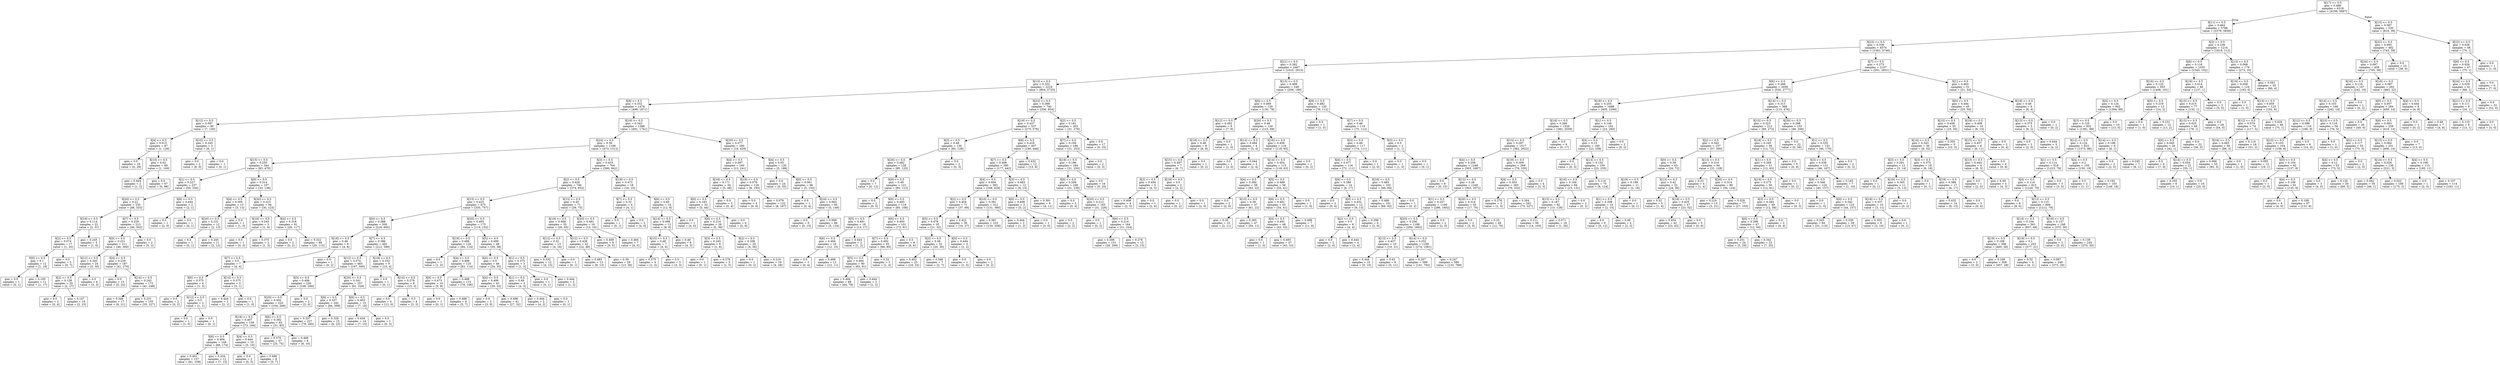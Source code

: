 digraph Tree {
node [shape=box] ;
0 [label="X[17] <= 0.5\ngini = 0.486\nsamples = 6318\nvalue = [4198, 5897]"] ;
1 [label="X[11] <= 0.5\ngini = 0.464\nsamples = 5788\nvalue = [3379, 5858]"] ;
0 -> 1 [labeldistance=2.5, labelangle=45, headlabel="True"] ;
2 [label="X[23] <= 0.5\ngini = 0.336\nsamples = 4574\nvalue = [1561, 5746]"] ;
1 -> 2 ;
3 [label="X[21] <= 0.5\ngini = 0.382\nsamples = 2467\nvalue = [1010, 2915]"] ;
2 -> 3 ;
4 [label="X[13] <= 0.5\ngini = 0.352\nsamples = 2218\nvalue = [804, 2725]"] ;
3 -> 4 ;
5 [label="X[9] <= 0.5\ngini = 0.332\nsamples = 1478\nvalue = [498, 1871]"] ;
4 -> 5 ;
6 [label="X[12] <= 0.5\ngini = 0.097\nsamples = 90\nvalue = [7, 130]"] ;
5 -> 6 ;
7 [label="X[4] <= 0.5\ngini = 0.015\nsamples = 87\nvalue = [1, 129]"] ;
6 -> 7 ;
8 [label="gini = 0.0\nsamples = 18\nvalue = [0, 29]"] ;
7 -> 8 ;
9 [label="X[10] <= 0.5\ngini = 0.02\nsamples = 69\nvalue = [1, 100]"] ;
7 -> 9 ;
10 [label="gini = 0.444\nsamples = 2\nvalue = [1, 2]"] ;
9 -> 10 ;
11 [label="gini = 0.0\nsamples = 67\nvalue = [0, 98]"] ;
9 -> 11 ;
12 [label="X[10] <= 0.5\ngini = 0.245\nsamples = 3\nvalue = [6, 1]"] ;
6 -> 12 ;
13 [label="gini = 0.0\nsamples = 2\nvalue = [6, 0]"] ;
12 -> 13 ;
14 [label="gini = 0.0\nsamples = 1\nvalue = [0, 1]"] ;
12 -> 14 ;
15 [label="X[16] <= 0.5\ngini = 0.343\nsamples = 1388\nvalue = [491, 1741]"] ;
5 -> 15 ;
16 [label="X[24] <= 0.5\ngini = 0.39\nsamples = 1108\nvalue = [473, 1312]"] ;
15 -> 16 ;
17 [label="X[15] <= 0.5\ngini = 0.255\nsamples = 344\nvalue = [83, 470]"] ;
16 -> 17 ;
18 [label="X[1] <= 0.5\ngini = 0.227\nsamples = 237\nvalue = [50, 334]"] ;
17 -> 18 ;
19 [label="X[20] <= 0.5\ngini = 0.22\nsamples = 235\nvalue = [48, 333]"] ;
18 -> 19 ;
20 [label="X[19] <= 0.5\ngini = 0.114\nsamples = 22\nvalue = [2, 31]"] ;
19 -> 20 ;
21 [label="X[2] <= 0.5\ngini = 0.074\nsamples = 17\nvalue = [1, 25]"] ;
20 -> 21 ;
22 [label="X[0] <= 0.5\ngini = 0.1\nsamples = 12\nvalue = [1, 18]"] ;
21 -> 22 ;
23 [label="gini = 0.0\nsamples = 1\nvalue = [0, 1]"] ;
22 -> 23 ;
24 [label="gini = 0.105\nsamples = 11\nvalue = [1, 17]"] ;
22 -> 24 ;
25 [label="gini = 0.0\nsamples = 5\nvalue = [0, 7]"] ;
21 -> 25 ;
26 [label="gini = 0.245\nsamples = 5\nvalue = [1, 6]"] ;
20 -> 26 ;
27 [label="X[7] <= 0.5\ngini = 0.229\nsamples = 213\nvalue = [46, 302]"] ;
19 -> 27 ;
28 [label="X[0] <= 0.5\ngini = 0.231\nsamples = 211\nvalue = [46, 300]"] ;
27 -> 28 ;
29 [label="X[12] <= 0.5\ngini = 0.245\nsamples = 24\nvalue = [5, 30]"] ;
28 -> 29 ;
30 [label="X[2] <= 0.5\ngini = 0.128\nsamples = 20\nvalue = [2, 27]"] ;
29 -> 30 ;
31 [label="gini = 0.0\nsamples = 2\nvalue = [0, 4]"] ;
30 -> 31 ;
32 [label="gini = 0.147\nsamples = 18\nvalue = [2, 23]"] ;
30 -> 32 ;
33 [label="gini = 0.5\nsamples = 4\nvalue = [3, 3]"] ;
29 -> 33 ;
34 [label="X[4] <= 0.5\ngini = 0.229\nsamples = 187\nvalue = [41, 270]"] ;
28 -> 34 ;
35 [label="gini = 0.0\nsamples = 15\nvalue = [0, 22]"] ;
34 -> 35 ;
36 [label="X[14] <= 0.5\ngini = 0.243\nsamples = 172\nvalue = [41, 248]"] ;
34 -> 36 ;
37 [label="gini = 0.346\nsamples = 17\nvalue = [6, 21]"] ;
36 -> 37 ;
38 [label="gini = 0.231\nsamples = 155\nvalue = [35, 227]"] ;
36 -> 38 ;
39 [label="gini = 0.0\nsamples = 2\nvalue = [0, 2]"] ;
27 -> 39 ;
40 [label="X[6] <= 0.5\ngini = 0.444\nsamples = 2\nvalue = [2, 1]"] ;
18 -> 40 ;
41 [label="gini = 0.0\nsamples = 1\nvalue = [2, 0]"] ;
40 -> 41 ;
42 [label="gini = 0.0\nsamples = 1\nvalue = [0, 1]"] ;
40 -> 42 ;
43 [label="X[0] <= 0.5\ngini = 0.314\nsamples = 107\nvalue = [33, 136]"] ;
17 -> 43 ;
44 [label="X[4] <= 0.5\ngini = 0.305\nsamples = 13\nvalue = [3, 13]"] ;
43 -> 44 ;
45 [label="X[20] <= 0.5\ngini = 0.231\nsamples = 12\nvalue = [2, 13]"] ;
44 -> 45 ;
46 [label="gini = 0.0\nsamples = 1\nvalue = [0, 1]"] ;
45 -> 46 ;
47 [label="gini = 0.245\nsamples = 11\nvalue = [2, 12]"] ;
45 -> 47 ;
48 [label="gini = 0.0\nsamples = 1\nvalue = [1, 0]"] ;
44 -> 48 ;
49 [label="X[20] <= 0.5\ngini = 0.315\nsamples = 94\nvalue = [30, 123]"] ;
43 -> 49 ;
50 [label="X[18] <= 0.5\ngini = 0.245\nsamples = 3\nvalue = [1, 6]"] ;
49 -> 50 ;
51 [label="gini = 0.0\nsamples = 1\nvalue = [0, 3]"] ;
50 -> 51 ;
52 [label="gini = 0.375\nsamples = 2\nvalue = [1, 3]"] ;
50 -> 52 ;
53 [label="X[4] <= 0.5\ngini = 0.318\nsamples = 91\nvalue = [29, 117]"] ;
49 -> 53 ;
54 [label="gini = 0.0\nsamples = 2\nvalue = [0, 2]"] ;
53 -> 54 ;
55 [label="gini = 0.322\nsamples = 89\nvalue = [29, 115]"] ;
53 -> 55 ;
56 [label="X[3] <= 0.5\ngini = 0.433\nsamples = 764\nvalue = [390, 842]"] ;
16 -> 56 ;
57 [label="X[2] <= 0.5\ngini = 0.428\nsamples = 746\nvalue = [374, 832]"] ;
56 -> 57 ;
58 [label="X[15] <= 0.5\ngini = 0.425\nsamples = 675\nvalue = [335, 757]"] ;
57 -> 58 ;
59 [label="X[0] <= 0.5\ngini = 0.388\nsamples = 500\nvalue = [216, 605]"] ;
58 -> 59 ;
60 [label="X[18] <= 0.5\ngini = 0.48\nsamples = 8\nvalue = [4, 6]"] ;
59 -> 60 ;
61 [label="X[7] <= 0.5\ngini = 0.5\nsamples = 7\nvalue = [4, 4]"] ;
60 -> 61 ;
62 [label="X[6] <= 0.5\ngini = 0.375\nsamples = 4\nvalue = [1, 3]"] ;
61 -> 62 ;
63 [label="gini = 0.0\nsamples = 2\nvalue = [0, 2]"] ;
62 -> 63 ;
64 [label="X[12] <= 0.5\ngini = 0.5\nsamples = 2\nvalue = [1, 1]"] ;
62 -> 64 ;
65 [label="gini = 0.0\nsamples = 1\nvalue = [1, 0]"] ;
64 -> 65 ;
66 [label="gini = 0.0\nsamples = 1\nvalue = [0, 1]"] ;
64 -> 66 ;
67 [label="X[14] <= 0.5\ngini = 0.375\nsamples = 3\nvalue = [3, 1]"] ;
61 -> 67 ;
68 [label="gini = 0.444\nsamples = 2\nvalue = [2, 1]"] ;
67 -> 68 ;
69 [label="gini = 0.0\nsamples = 1\nvalue = [1, 0]"] ;
67 -> 69 ;
70 [label="gini = 0.0\nsamples = 1\nvalue = [0, 2]"] ;
60 -> 70 ;
71 [label="X[7] <= 0.5\ngini = 0.386\nsamples = 492\nvalue = [212, 599]"] ;
59 -> 71 ;
72 [label="X[12] <= 0.5\ngini = 0.374\nsamples = 483\nvalue = [197, 595]"] ;
71 -> 72 ;
73 [label="X[5] <= 0.5\ngini = 0.406\nsamples = 226\nvalue = [106, 269]"] ;
72 -> 73 ;
74 [label="X[20] <= 0.5\ngini = 0.402\nsamples = 224\nvalue = [104, 269]"] ;
73 -> 74 ;
75 [label="X[18] <= 0.5\ngini = 0.407\nsamples = 159\nvalue = [73, 184]"] ;
74 -> 75 ;
76 [label="X[6] <= 0.5\ngini = 0.404\nsamples = 149\nvalue = [68, 174]"] ;
75 -> 76 ;
77 [label="gini = 0.401\nsamples = 137\nvalue = [61, 159]"] ;
76 -> 77 ;
78 [label="gini = 0.434\nsamples = 12\nvalue = [7, 15]"] ;
76 -> 78 ;
79 [label="X[4] <= 0.5\ngini = 0.444\nsamples = 10\nvalue = [5, 10]"] ;
75 -> 79 ;
80 [label="gini = 0.0\nsamples = 2\nvalue = [0, 3]"] ;
79 -> 80 ;
81 [label="gini = 0.486\nsamples = 8\nvalue = [5, 7]"] ;
79 -> 81 ;
82 [label="X[6] <= 0.5\ngini = 0.392\nsamples = 65\nvalue = [31, 85]"] ;
74 -> 82 ;
83 [label="gini = 0.375\nsamples = 57\nvalue = [25, 75]"] ;
82 -> 83 ;
84 [label="gini = 0.469\nsamples = 8\nvalue = [6, 10]"] ;
82 -> 84 ;
85 [label="gini = 0.0\nsamples = 2\nvalue = [2, 0]"] ;
73 -> 85 ;
86 [label="X[20] <= 0.5\ngini = 0.341\nsamples = 257\nvalue = [91, 326]"] ;
72 -> 86 ;
87 [label="X[6] <= 0.5\ngini = 0.337\nsamples = 242\nvalue = [84, 308]"] ;
86 -> 87 ;
88 [label="gini = 0.337\nsamples = 227\nvalue = [78, 285]"] ;
87 -> 88 ;
89 [label="gini = 0.328\nsamples = 15\nvalue = [6, 23]"] ;
87 -> 89 ;
90 [label="X[6] <= 0.5\ngini = 0.403\nsamples = 15\nvalue = [7, 18]"] ;
86 -> 90 ;
91 [label="gini = 0.434\nsamples = 14\nvalue = [7, 15]"] ;
90 -> 91 ;
92 [label="gini = 0.0\nsamples = 1\nvalue = [0, 3]"] ;
90 -> 92 ;
93 [label="X[19] <= 0.5\ngini = 0.332\nsamples = 9\nvalue = [15, 4]"] ;
71 -> 93 ;
94 [label="gini = 0.0\nsamples = 1\nvalue = [0, 1]"] ;
93 -> 94 ;
95 [label="X[14] <= 0.5\ngini = 0.278\nsamples = 8\nvalue = [15, 3]"] ;
93 -> 95 ;
96 [label="gini = 0.0\nsamples = 4\nvalue = [12, 0]"] ;
95 -> 96 ;
97 [label="gini = 0.5\nsamples = 4\nvalue = [3, 3]"] ;
95 -> 97 ;
98 [label="X[20] <= 0.5\ngini = 0.493\nsamples = 175\nvalue = [119, 152]"] ;
58 -> 98 ;
99 [label="X[19] <= 0.5\ngini = 0.489\nsamples = 126\nvalue = [84, 114]"] ;
98 -> 99 ;
100 [label="gini = 0.0\nsamples = 1\nvalue = [1, 0]"] ;
99 -> 100 ;
101 [label="X[4] <= 0.5\ngini = 0.488\nsamples = 125\nvalue = [83, 114]"] ;
99 -> 101 ;
102 [label="X[6] <= 0.5\ngini = 0.473\nsamples = 10\nvalue = [5, 8]"] ;
101 -> 102 ;
103 [label="gini = 0.0\nsamples = 1\nvalue = [0, 1]"] ;
102 -> 103 ;
104 [label="gini = 0.486\nsamples = 9\nvalue = [5, 7]"] ;
102 -> 104 ;
105 [label="gini = 0.488\nsamples = 115\nvalue = [78, 106]"] ;
101 -> 105 ;
106 [label="X[5] <= 0.5\ngini = 0.499\nsamples = 49\nvalue = [35, 38]"] ;
98 -> 106 ;
107 [label="X[6] <= 0.5\ngini = 0.5\nsamples = 46\nvalue = [34, 35]"] ;
106 -> 107 ;
108 [label="X[4] <= 0.5\ngini = 0.499\nsamples = 43\nvalue = [30, 32]"] ;
107 -> 108 ;
109 [label="gini = 0.0\nsamples = 2\nvalue = [3, 0]"] ;
108 -> 109 ;
110 [label="gini = 0.496\nsamples = 41\nvalue = [27, 32]"] ;
108 -> 110 ;
111 [label="X[1] <= 0.5\ngini = 0.49\nsamples = 3\nvalue = [4, 3]"] ;
107 -> 111 ;
112 [label="gini = 0.444\nsamples = 2\nvalue = [4, 2]"] ;
111 -> 112 ;
113 [label="gini = 0.0\nsamples = 1\nvalue = [0, 1]"] ;
111 -> 113 ;
114 [label="X[1] <= 0.5\ngini = 0.375\nsamples = 3\nvalue = [1, 3]"] ;
106 -> 114 ;
115 [label="gini = 0.0\nsamples = 1\nvalue = [0, 1]"] ;
114 -> 115 ;
116 [label="gini = 0.444\nsamples = 2\nvalue = [1, 2]"] ;
114 -> 116 ;
117 [label="X[15] <= 0.5\ngini = 0.45\nsamples = 71\nvalue = [39, 75]"] ;
57 -> 117 ;
118 [label="X[19] <= 0.5\ngini = 0.408\nsamples = 55\nvalue = [26, 65]"] ;
117 -> 118 ;
119 [label="X[12] <= 0.5\ngini = 0.32\nsamples = 13\nvalue = [4, 16]"] ;
118 -> 119 ;
120 [label="gini = 0.332\nsamples = 12\nvalue = [4, 15]"] ;
119 -> 120 ;
121 [label="gini = 0.0\nsamples = 1\nvalue = [0, 1]"] ;
119 -> 121 ;
122 [label="X[12] <= 0.5\ngini = 0.428\nsamples = 42\nvalue = [22, 49]"] ;
118 -> 122 ;
123 [label="gini = 0.483\nsamples = 13\nvalue = [9, 13]"] ;
122 -> 123 ;
124 [label="gini = 0.39\nsamples = 29\nvalue = [13, 36]"] ;
122 -> 124 ;
125 [label="X[20] <= 0.5\ngini = 0.491\nsamples = 16\nvalue = [13, 10]"] ;
117 -> 125 ;
126 [label="gini = 0.459\nsamples = 9\nvalue = [9, 5]"] ;
125 -> 126 ;
127 [label="gini = 0.494\nsamples = 7\nvalue = [4, 5]"] ;
125 -> 127 ;
128 [label="X[19] <= 0.5\ngini = 0.473\nsamples = 18\nvalue = [16, 10]"] ;
56 -> 128 ;
129 [label="X[7] <= 0.5\ngini = 0.32\nsamples = 4\nvalue = [4, 1]"] ;
128 -> 129 ;
130 [label="gini = 0.0\nsamples = 1\nvalue = [0, 1]"] ;
129 -> 130 ;
131 [label="gini = 0.0\nsamples = 3\nvalue = [4, 0]"] ;
129 -> 131 ;
132 [label="X[6] <= 0.5\ngini = 0.49\nsamples = 14\nvalue = [12, 9]"] ;
128 -> 132 ;
133 [label="X[14] <= 0.5\ngini = 0.498\nsamples = 13\nvalue = [8, 9]"] ;
132 -> 133 ;
134 [label="X[15] <= 0.5\ngini = 0.48\nsamples = 7\nvalue = [4, 6]"] ;
133 -> 134 ;
135 [label="gini = 0.375\nsamples = 4\nvalue = [1, 3]"] ;
134 -> 135 ;
136 [label="gini = 0.5\nsamples = 3\nvalue = [3, 3]"] ;
134 -> 136 ;
137 [label="gini = 0.49\nsamples = 6\nvalue = [4, 3]"] ;
133 -> 137 ;
138 [label="gini = 0.0\nsamples = 1\nvalue = [4, 0]"] ;
132 -> 138 ;
139 [label="X[20] <= 0.5\ngini = 0.077\nsamples = 280\nvalue = [18, 429]"] ;
15 -> 139 ;
140 [label="X[4] <= 0.5\ngini = 0.097\nsamples = 160\nvalue = [13, 241]"] ;
139 -> 140 ;
141 [label="X[18] <= 0.5\ngini = 0.171\nsamples = 34\nvalue = [5, 48]"] ;
140 -> 141 ;
142 [label="X[0] <= 0.5\ngini = 0.183\nsamples = 32\nvalue = [5, 44]"] ;
141 -> 142 ;
143 [label="X[6] <= 0.5\ngini = 0.214\nsamples = 26\nvalue = [5, 36]"] ;
142 -> 143 ;
144 [label="X[3] <= 0.5\ngini = 0.245\nsamples = 6\nvalue = [1, 6]"] ;
143 -> 144 ;
145 [label="gini = 0.0\nsamples = 1\nvalue = [0, 1]"] ;
144 -> 145 ;
146 [label="gini = 0.278\nsamples = 5\nvalue = [1, 5]"] ;
144 -> 146 ;
147 [label="X[2] <= 0.5\ngini = 0.208\nsamples = 20\nvalue = [4, 30]"] ;
143 -> 147 ;
148 [label="gini = 0.0\nsamples = 1\nvalue = [0, 2]"] ;
147 -> 148 ;
149 [label="gini = 0.219\nsamples = 19\nvalue = [4, 28]"] ;
147 -> 149 ;
150 [label="gini = 0.0\nsamples = 6\nvalue = [0, 8]"] ;
142 -> 150 ;
151 [label="gini = 0.0\nsamples = 2\nvalue = [0, 4]"] ;
141 -> 151 ;
152 [label="X[19] <= 0.5\ngini = 0.076\nsamples = 126\nvalue = [8, 193]"] ;
140 -> 152 ;
153 [label="gini = 0.0\nsamples = 4\nvalue = [0, 6]"] ;
152 -> 153 ;
154 [label="gini = 0.079\nsamples = 122\nvalue = [8, 187]"] ;
152 -> 154 ;
155 [label="X[4] <= 0.5\ngini = 0.05\nsamples = 120\nvalue = [5, 188]"] ;
139 -> 155 ;
156 [label="gini = 0.0\nsamples = 24\nvalue = [0, 35]"] ;
155 -> 156 ;
157 [label="X[0] <= 0.5\ngini = 0.061\nsamples = 96\nvalue = [5, 153]"] ;
155 -> 157 ;
158 [label="gini = 0.0\nsamples = 1\nvalue = [0, 4]"] ;
157 -> 158 ;
159 [label="X[24] <= 0.5\ngini = 0.063\nsamples = 95\nvalue = [5, 149]"] ;
157 -> 159 ;
160 [label="gini = 0.0\nsamples = 9\nvalue = [0, 15]"] ;
159 -> 160 ;
161 [label="gini = 0.069\nsamples = 86\nvalue = [5, 134]"] ;
159 -> 161 ;
162 [label="X[22] <= 0.5\ngini = 0.388\nsamples = 740\nvalue = [306, 854]"] ;
4 -> 162 ;
163 [label="X[19] <= 0.5\ngini = 0.437\nsamples = 537\nvalue = [275, 576]"] ;
162 -> 163 ;
164 [label="X[3] <= 0.5\ngini = 0.48\nsamples = 130\nvalue = [85, 128]"] ;
163 -> 164 ;
165 [label="X[20] <= 0.5\ngini = 0.482\nsamples = 128\nvalue = [85, 125]"] ;
164 -> 165 ;
166 [label="gini = 0.0\nsamples = 7\nvalue = [0, 12]"] ;
165 -> 166 ;
167 [label="X[9] <= 0.5\ngini = 0.49\nsamples = 121\nvalue = [85, 113]"] ;
165 -> 167 ;
168 [label="gini = 0.0\nsamples = 2\nvalue = [0, 5]"] ;
167 -> 168 ;
169 [label="X[0] <= 0.5\ngini = 0.493\nsamples = 119\nvalue = [85, 108]"] ;
167 -> 169 ;
170 [label="X[5] <= 0.5\ngini = 0.491\nsamples = 18\nvalue = [13, 17]"] ;
169 -> 170 ;
171 [label="X[6] <= 0.5\ngini = 0.494\nsamples = 16\nvalue = [12, 15]"] ;
170 -> 171 ;
172 [label="gini = 0.0\nsamples = 3\nvalue = [0, 4]"] ;
171 -> 172 ;
173 [label="gini = 0.499\nsamples = 13\nvalue = [12, 11]"] ;
171 -> 173 ;
174 [label="gini = 0.444\nsamples = 2\nvalue = [1, 2]"] ;
170 -> 174 ;
175 [label="X[6] <= 0.5\ngini = 0.493\nsamples = 101\nvalue = [72, 91]"] ;
169 -> 175 ;
176 [label="X[7] <= 0.5\ngini = 0.492\nsamples = 93\nvalue = [66, 85]"] ;
175 -> 176 ;
177 [label="X[5] <= 0.5\ngini = 0.494\nsamples = 90\nvalue = [65, 81]"] ;
176 -> 177 ;
178 [label="gini = 0.494\nsamples = 88\nvalue = [64, 79]"] ;
177 -> 178 ;
179 [label="gini = 0.444\nsamples = 2\nvalue = [1, 2]"] ;
177 -> 179 ;
180 [label="gini = 0.32\nsamples = 3\nvalue = [1, 4]"] ;
176 -> 180 ;
181 [label="gini = 0.5\nsamples = 8\nvalue = [6, 6]"] ;
175 -> 181 ;
182 [label="gini = 0.0\nsamples = 2\nvalue = [0, 3]"] ;
164 -> 182 ;
183 [label="X[8] <= 0.5\ngini = 0.418\nsamples = 407\nvalue = [190, 448]"] ;
163 -> 183 ;
184 [label="X[7] <= 0.5\ngini = 0.408\nsamples = 395\nvalue = [177, 442]"] ;
183 -> 184 ;
185 [label="X[4] <= 0.5\ngini = 0.404\nsamples = 383\nvalue = [168, 429]"] ;
184 -> 185 ;
186 [label="X[2] <= 0.5\ngini = 0.454\nsamples = 71\nvalue = [37, 69]"] ;
185 -> 186 ;
187 [label="X[5] <= 0.5\ngini = 0.478\nsamples = 35\nvalue = [21, 32]"] ;
186 -> 187 ;
188 [label="X[3] <= 0.5\ngini = 0.48\nsamples = 32\nvalue = [20, 30]"] ;
187 -> 188 ;
189 [label="gini = 0.493\nsamples = 25\nvalue = [18, 23]"] ;
188 -> 189 ;
190 [label="gini = 0.346\nsamples = 7\nvalue = [2, 7]"] ;
188 -> 190 ;
191 [label="X[0] <= 0.5\ngini = 0.444\nsamples = 3\nvalue = [1, 2]"] ;
187 -> 191 ;
192 [label="gini = 0.0\nsamples = 1\nvalue = [1, 0]"] ;
191 -> 192 ;
193 [label="gini = 0.0\nsamples = 2\nvalue = [0, 2]"] ;
191 -> 193 ;
194 [label="gini = 0.422\nsamples = 36\nvalue = [16, 37]"] ;
186 -> 194 ;
195 [label="X[10] <= 0.5\ngini = 0.391\nsamples = 312\nvalue = [131, 360]"] ;
185 -> 195 ;
196 [label="gini = 0.391\nsamples = 310\nvalue = [130, 358]"] ;
195 -> 196 ;
197 [label="gini = 0.444\nsamples = 2\nvalue = [1, 2]"] ;
195 -> 197 ;
198 [label="X[3] <= 0.5\ngini = 0.483\nsamples = 12\nvalue = [9, 13]"] ;
184 -> 198 ;
199 [label="X[0] <= 0.5\ngini = 0.408\nsamples = 3\nvalue = [5, 2]"] ;
198 -> 199 ;
200 [label="gini = 0.0\nsamples = 1\nvalue = [3, 0]"] ;
199 -> 200 ;
201 [label="gini = 0.5\nsamples = 2\nvalue = [2, 2]"] ;
199 -> 201 ;
202 [label="gini = 0.391\nsamples = 9\nvalue = [4, 11]"] ;
198 -> 202 ;
203 [label="gini = 0.432\nsamples = 12\nvalue = [13, 6]"] ;
183 -> 203 ;
204 [label="X[2] <= 0.5\ngini = 0.181\nsamples = 203\nvalue = [31, 278]"] ;
162 -> 204 ;
205 [label="X[7] <= 0.5\ngini = 0.194\nsamples = 186\nvalue = [31, 253]"] ;
204 -> 205 ;
206 [label="X[18] <= 0.5\ngini = 0.196\nsamples = 184\nvalue = [31, 250]"] ;
205 -> 206 ;
207 [label="X[0] <= 0.5\ngini = 0.209\nsamples = 168\nvalue = [31, 230]"] ;
206 -> 207 ;
208 [label="gini = 0.0\nsamples = 3\nvalue = [0, 4]"] ;
207 -> 208 ;
209 [label="X[20] <= 0.5\ngini = 0.212\nsamples = 165\nvalue = [31, 226]"] ;
207 -> 209 ;
210 [label="gini = 0.0\nsamples = 1\nvalue = [0, 2]"] ;
209 -> 210 ;
211 [label="X[6] <= 0.5\ngini = 0.214\nsamples = 164\nvalue = [31, 224]"] ;
209 -> 211 ;
212 [label="gini = 0.208\nsamples = 151\nvalue = [28, 209]"] ;
211 -> 212 ;
213 [label="gini = 0.278\nsamples = 13\nvalue = [3, 15]"] ;
211 -> 213 ;
214 [label="gini = 0.0\nsamples = 16\nvalue = [0, 20]"] ;
206 -> 214 ;
215 [label="gini = 0.0\nsamples = 2\nvalue = [0, 3]"] ;
205 -> 215 ;
216 [label="gini = 0.0\nsamples = 17\nvalue = [0, 25]"] ;
204 -> 216 ;
217 [label="X[13] <= 0.5\ngini = 0.499\nsamples = 249\nvalue = [206, 190]"] ;
3 -> 217 ;
218 [label="X[0] <= 0.5\ngini = 0.469\nsamples = 129\nvalue = [130, 78]"] ;
217 -> 218 ;
219 [label="X[12] <= 0.5\ngini = 0.492\nsamples = 9\nvalue = [7, 9]"] ;
218 -> 219 ;
220 [label="X[18] <= 0.5\ngini = 0.48\nsamples = 8\nvalue = [6, 9]"] ;
219 -> 220 ;
221 [label="X[15] <= 0.5\ngini = 0.497\nsamples = 7\nvalue = [6, 7]"] ;
220 -> 221 ;
222 [label="X[3] <= 0.5\ngini = 0.494\nsamples = 5\nvalue = [4, 5]"] ;
221 -> 222 ;
223 [label="gini = 0.408\nsamples = 4\nvalue = [2, 5]"] ;
222 -> 223 ;
224 [label="gini = 0.0\nsamples = 1\nvalue = [2, 0]"] ;
222 -> 224 ;
225 [label="X[19] <= 0.5\ngini = 0.5\nsamples = 2\nvalue = [2, 2]"] ;
221 -> 225 ;
226 [label="gini = 0.0\nsamples = 1\nvalue = [0, 2]"] ;
225 -> 226 ;
227 [label="gini = 0.0\nsamples = 1\nvalue = [2, 0]"] ;
225 -> 227 ;
228 [label="gini = 0.0\nsamples = 1\nvalue = [0, 2]"] ;
220 -> 228 ;
229 [label="gini = 0.0\nsamples = 1\nvalue = [1, 0]"] ;
219 -> 229 ;
230 [label="X[20] <= 0.5\ngini = 0.46\nsamples = 120\nvalue = [123, 69]"] ;
218 -> 230 ;
231 [label="X[14] <= 0.5\ngini = 0.494\nsamples = 4\nvalue = [5, 4]"] ;
230 -> 231 ;
232 [label="gini = 0.0\nsamples = 1\nvalue = [3, 0]"] ;
231 -> 232 ;
233 [label="gini = 0.444\nsamples = 3\nvalue = [2, 4]"] ;
231 -> 233 ;
234 [label="X[16] <= 0.5\ngini = 0.458\nsamples = 116\nvalue = [118, 65]"] ;
230 -> 234 ;
235 [label="X[14] <= 0.5\ngini = 0.454\nsamples = 115\nvalue = [118, 63]"] ;
234 -> 235 ;
236 [label="X[4] <= 0.5\ngini = 0.384\nsamples = 59\nvalue = [63, 22]"] ;
235 -> 236 ;
237 [label="gini = 0.0\nsamples = 2\nvalue = [2, 0]"] ;
236 -> 237 ;
238 [label="X[15] <= 0.5\ngini = 0.39\nsamples = 57\nvalue = [61, 22]"] ;
236 -> 238 ;
239 [label="gini = 0.26\nsamples = 10\nvalue = [2, 11]"] ;
238 -> 239 ;
240 [label="gini = 0.265\nsamples = 47\nvalue = [59, 11]"] ;
238 -> 240 ;
241 [label="X[5] <= 0.5\ngini = 0.489\nsamples = 56\nvalue = [55, 41]"] ;
235 -> 241 ;
242 [label="X[6] <= 0.5\ngini = 0.491\nsamples = 55\nvalue = [54, 41]"] ;
241 -> 242 ;
243 [label="X[4] <= 0.5\ngini = 0.491\nsamples = 48\nvalue = [43, 33]"] ;
242 -> 243 ;
244 [label="gini = 0.0\nsamples = 1\nvalue = [1, 0]"] ;
243 -> 244 ;
245 [label="gini = 0.493\nsamples = 47\nvalue = [42, 33]"] ;
243 -> 245 ;
246 [label="gini = 0.488\nsamples = 7\nvalue = [11, 8]"] ;
242 -> 246 ;
247 [label="gini = 0.0\nsamples = 1\nvalue = [1, 0]"] ;
241 -> 247 ;
248 [label="gini = 0.0\nsamples = 1\nvalue = [0, 2]"] ;
234 -> 248 ;
249 [label="X[9] <= 0.5\ngini = 0.482\nsamples = 120\nvalue = [76, 112]"] ;
217 -> 249 ;
250 [label="gini = 0.0\nsamples = 1\nvalue = [1, 0]"] ;
249 -> 250 ;
251 [label="X[7] <= 0.5\ngini = 0.48\nsamples = 119\nvalue = [75, 112]"] ;
249 -> 251 ;
252 [label="X[3] <= 0.5\ngini = 0.48\nsamples = 117\nvalue = [74, 111]"] ;
251 -> 252 ;
253 [label="X[4] <= 0.5\ngini = 0.477\nsamples = 116\nvalue = [72, 111]"] ;
252 -> 253 ;
254 [label="X[6] <= 0.5\ngini = 0.386\nsamples = 14\nvalue = [6, 17]"] ;
253 -> 254 ;
255 [label="gini = 0.0\nsamples = 2\nvalue = [0, 4]"] ;
254 -> 255 ;
256 [label="X[0] <= 0.5\ngini = 0.432\nsamples = 12\nvalue = [6, 13]"] ;
254 -> 256 ;
257 [label="X[2] <= 0.5\ngini = 0.5\nsamples = 6\nvalue = [4, 4]"] ;
256 -> 257 ;
258 [label="gini = 0.0\nsamples = 2\nvalue = [2, 0]"] ;
257 -> 258 ;
259 [label="gini = 0.444\nsamples = 4\nvalue = [2, 4]"] ;
257 -> 259 ;
260 [label="gini = 0.298\nsamples = 6\nvalue = [2, 9]"] ;
256 -> 260 ;
261 [label="X[18] <= 0.5\ngini = 0.485\nsamples = 102\nvalue = [66, 94]"] ;
253 -> 261 ;
262 [label="gini = 0.486\nsamples = 101\nvalue = [66, 92]"] ;
261 -> 262 ;
263 [label="gini = 0.0\nsamples = 1\nvalue = [0, 2]"] ;
261 -> 263 ;
264 [label="gini = 0.0\nsamples = 1\nvalue = [2, 0]"] ;
252 -> 264 ;
265 [label="X[3] <= 0.5\ngini = 0.5\nsamples = 2\nvalue = [1, 1]"] ;
251 -> 265 ;
266 [label="gini = 0.0\nsamples = 1\nvalue = [1, 0]"] ;
265 -> 266 ;
267 [label="gini = 0.0\nsamples = 1\nvalue = [0, 1]"] ;
265 -> 267 ;
268 [label="X[7] <= 0.5\ngini = 0.273\nsamples = 2107\nvalue = [551, 2831]"] ;
2 -> 268 ;
269 [label="X[6] <= 0.5\ngini = 0.266\nsamples = 2056\nvalue = [520, 2777]"] ;
268 -> 269 ;
270 [label="X[18] <= 0.5\ngini = 0.255\nsamples = 1688\nvalue = [405, 2299]"] ;
269 -> 270 ;
271 [label="X[16] <= 0.5\ngini = 0.266\nsamples = 1526\nvalue = [382, 2039]"] ;
270 -> 271 ;
272 [label="X[15] <= 0.5\ngini = 0.267\nsamples = 1517\nvalue = [382, 2022]"] ;
271 -> 272 ;
273 [label="X[4] <= 0.5\ngini = 0.258\nsamples = 1248\nvalue = [303, 1687]"] ;
272 -> 273 ;
274 [label="gini = 0.0\nsamples = 8\nvalue = [0, 15]"] ;
273 -> 274 ;
275 [label="X[12] <= 0.5\ngini = 0.26\nsamples = 1240\nvalue = [303, 1672]"] ;
273 -> 275 ;
276 [label="X[1] <= 0.5\ngini = 0.257\nsamples = 1190\nvalue = [286, 1602]"] ;
275 -> 276 ;
277 [label="X[20] <= 0.5\ngini = 0.256\nsamples = 1188\nvalue = [284, 1602]"] ;
276 -> 277 ;
278 [label="X[13] <= 0.5\ngini = 0.437\nsamples = 19\nvalue = [10, 21]"] ;
277 -> 278 ;
279 [label="gini = 0.444\nsamples = 10\nvalue = [5, 10]"] ;
278 -> 279 ;
280 [label="gini = 0.43\nsamples = 9\nvalue = [5, 11]"] ;
278 -> 280 ;
281 [label="X[14] <= 0.5\ngini = 0.252\nsamples = 1169\nvalue = [274, 1581]"] ;
277 -> 281 ;
282 [label="gini = 0.257\nsamples = 589\nvalue = [141, 792]"] ;
281 -> 282 ;
283 [label="gini = 0.247\nsamples = 580\nvalue = [133, 789]"] ;
281 -> 283 ;
284 [label="gini = 0.0\nsamples = 2\nvalue = [2, 0]"] ;
276 -> 284 ;
285 [label="X[20] <= 0.5\ngini = 0.314\nsamples = 50\nvalue = [17, 70]"] ;
275 -> 285 ;
286 [label="gini = 0.0\nsamples = 2\nvalue = [5, 0]"] ;
285 -> 286 ;
287 [label="gini = 0.25\nsamples = 48\nvalue = [12, 70]"] ;
285 -> 287 ;
288 [label="X[19] <= 0.5\ngini = 0.309\nsamples = 269\nvalue = [79, 335]"] ;
272 -> 288 ;
289 [label="X[4] <= 0.5\ngini = 0.303\nsamples = 265\nvalue = [76, 332]"] ;
288 -> 289 ;
290 [label="gini = 0.278\nsamples = 3\nvalue = [1, 5]"] ;
289 -> 290 ;
291 [label="gini = 0.304\nsamples = 262\nvalue = [75, 327]"] ;
289 -> 291 ;
292 [label="gini = 0.5\nsamples = 4\nvalue = [3, 3]"] ;
288 -> 292 ;
293 [label="gini = 0.0\nsamples = 9\nvalue = [0, 17]"] ;
271 -> 293 ;
294 [label="X[1] <= 0.5\ngini = 0.149\nsamples = 162\nvalue = [23, 260]"] ;
270 -> 294 ;
295 [label="X[4] <= 0.5\ngini = 0.15\nsamples = 160\nvalue = [23, 258]"] ;
294 -> 295 ;
296 [label="gini = 0.0\nsamples = 1\nvalue = [0, 3]"] ;
295 -> 296 ;
297 [label="X[14] <= 0.5\ngini = 0.152\nsamples = 159\nvalue = [23, 255]"] ;
295 -> 297 ;
298 [label="X[16] <= 0.5\ngini = 0.184\nsamples = 84\nvalue = [15, 131]"] ;
297 -> 298 ;
299 [label="X[15] <= 0.5\ngini = 0.187\nsamples = 82\nvalue = [15, 129]"] ;
298 -> 299 ;
300 [label="gini = 0.211\nsamples = 66\nvalue = [14, 103]"] ;
299 -> 300 ;
301 [label="gini = 0.071\nsamples = 16\nvalue = [1, 26]"] ;
299 -> 301 ;
302 [label="gini = 0.0\nsamples = 2\nvalue = [0, 2]"] ;
298 -> 302 ;
303 [label="gini = 0.114\nsamples = 75\nvalue = [8, 124]"] ;
297 -> 303 ;
304 [label="gini = 0.0\nsamples = 2\nvalue = [0, 2]"] ;
294 -> 304 ;
305 [label="X[14] <= 0.5\ngini = 0.313\nsamples = 368\nvalue = [115, 478]"] ;
269 -> 305 ;
306 [label="X[15] <= 0.5\ngini = 0.323\nsamples = 213\nvalue = [69, 272]"] ;
305 -> 306 ;
307 [label="X[2] <= 0.5\ngini = 0.345\nsamples = 157\nvalue = [57, 200]"] ;
306 -> 307 ;
308 [label="X[0] <= 0.5\ngini = 0.39\nsamples = 63\nvalue = [26, 72]"] ;
307 -> 308 ;
309 [label="X[18] <= 0.5\ngini = 0.198\nsamples = 11\nvalue = [2, 16]"] ;
308 -> 309 ;
310 [label="X[1] <= 0.5\ngini = 0.208\nsamples = 10\nvalue = [2, 15]"] ;
309 -> 310 ;
311 [label="gini = 0.0\nsamples = 6\nvalue = [0, 12]"] ;
310 -> 311 ;
312 [label="gini = 0.48\nsamples = 4\nvalue = [2, 3]"] ;
310 -> 312 ;
313 [label="gini = 0.0\nsamples = 1\nvalue = [0, 1]"] ;
309 -> 313 ;
314 [label="X[13] <= 0.5\ngini = 0.42\nsamples = 52\nvalue = [24, 56]"] ;
308 -> 314 ;
315 [label="gini = 0.32\nsamples = 5\nvalue = [1, 4]"] ;
314 -> 315 ;
316 [label="X[18] <= 0.5\ngini = 0.425\nsamples = 47\nvalue = [23, 52]"] ;
314 -> 316 ;
317 [label="gini = 0.454\nsamples = 42\nvalue = [23, 43]"] ;
316 -> 317 ;
318 [label="gini = 0.0\nsamples = 5\nvalue = [0, 9]"] ;
316 -> 318 ;
319 [label="X[13] <= 0.5\ngini = 0.314\nsamples = 94\nvalue = [31, 128]"] ;
307 -> 319 ;
320 [label="gini = 0.32\nsamples = 4\nvalue = [1, 4]"] ;
319 -> 320 ;
321 [label="X[20] <= 0.5\ngini = 0.314\nsamples = 90\nvalue = [30, 124]"] ;
319 -> 321 ;
322 [label="gini = 0.219\nsamples = 13\nvalue = [3, 21]"] ;
321 -> 322 ;
323 [label="gini = 0.329\nsamples = 77\nvalue = [27, 103]"] ;
321 -> 323 ;
324 [label="X[18] <= 0.5\ngini = 0.245\nsamples = 56\nvalue = [12, 72]"] ;
306 -> 324 ;
325 [label="X[1] <= 0.5\ngini = 0.269\nsamples = 51\nvalue = [12, 63]"] ;
324 -> 325 ;
326 [label="X[19] <= 0.5\ngini = 0.275\nsamples = 50\nvalue = [12, 61]"] ;
325 -> 326 ;
327 [label="X[3] <= 0.5\ngini = 0.284\nsamples = 49\nvalue = [12, 58]"] ;
326 -> 327 ;
328 [label="X[0] <= 0.5\ngini = 0.298\nsamples = 47\nvalue = [12, 54]"] ;
327 -> 328 ;
329 [label="gini = 0.251\nsamples = 24\nvalue = [5, 29]"] ;
328 -> 329 ;
330 [label="gini = 0.342\nsamples = 23\nvalue = [7, 25]"] ;
328 -> 330 ;
331 [label="gini = 0.0\nsamples = 2\nvalue = [0, 4]"] ;
327 -> 331 ;
332 [label="gini = 0.0\nsamples = 1\nvalue = [0, 3]"] ;
326 -> 332 ;
333 [label="gini = 0.0\nsamples = 1\nvalue = [0, 2]"] ;
325 -> 333 ;
334 [label="gini = 0.0\nsamples = 5\nvalue = [0, 9]"] ;
324 -> 334 ;
335 [label="X[20] <= 0.5\ngini = 0.298\nsamples = 155\nvalue = [46, 206]"] ;
305 -> 335 ;
336 [label="gini = 0.0\nsamples = 22\nvalue = [0, 36]"] ;
335 -> 336 ;
337 [label="X[1] <= 0.5\ngini = 0.335\nsamples = 133\nvalue = [46, 170]"] ;
335 -> 337 ;
338 [label="X[3] <= 0.5\ngini = 0.339\nsamples = 131\nvalue = [46, 167]"] ;
337 -> 338 ;
339 [label="X[9] <= 0.5\ngini = 0.346\nsamples = 124\nvalue = [45, 157]"] ;
338 -> 339 ;
340 [label="gini = 0.0\nsamples = 1\nvalue = [1, 0]"] ;
339 -> 340 ;
341 [label="X[0] <= 0.5\ngini = 0.342\nsamples = 123\nvalue = [44, 157]"] ;
339 -> 341 ;
342 [label="gini = 0.343\nsamples = 84\nvalue = [31, 110]"] ;
341 -> 342 ;
343 [label="gini = 0.339\nsamples = 39\nvalue = [13, 47]"] ;
341 -> 343 ;
344 [label="gini = 0.165\nsamples = 7\nvalue = [1, 10]"] ;
338 -> 344 ;
345 [label="gini = 0.0\nsamples = 2\nvalue = [0, 3]"] ;
337 -> 345 ;
346 [label="X[1] <= 0.5\ngini = 0.463\nsamples = 51\nvalue = [31, 54]"] ;
268 -> 346 ;
347 [label="X[0] <= 0.5\ngini = 0.444\nsamples = 45\nvalue = [25, 50]"] ;
346 -> 347 ;
348 [label="X[15] <= 0.5\ngini = 0.456\nsamples = 35\nvalue = [19, 35]"] ;
347 -> 348 ;
349 [label="X[14] <= 0.5\ngini = 0.343\nsamples = 30\nvalue = [9, 32]"] ;
348 -> 349 ;
350 [label="X[3] <= 0.5\ngini = 0.291\nsamples = 12\nvalue = [3, 14]"] ;
349 -> 350 ;
351 [label="gini = 0.0\nsamples = 1\nvalue = [0, 1]"] ;
350 -> 351 ;
352 [label="X[19] <= 0.5\ngini = 0.305\nsamples = 11\nvalue = [3, 13]"] ;
350 -> 352 ;
353 [label="X[18] <= 0.5\ngini = 0.337\nsamples = 10\nvalue = [3, 11]"] ;
352 -> 353 ;
354 [label="gini = 0.355\nsamples = 9\nvalue = [3, 10]"] ;
353 -> 354 ;
355 [label="gini = 0.0\nsamples = 1\nvalue = [0, 1]"] ;
353 -> 355 ;
356 [label="gini = 0.0\nsamples = 1\nvalue = [0, 2]"] ;
352 -> 356 ;
357 [label="X[3] <= 0.5\ngini = 0.375\nsamples = 18\nvalue = [6, 18]"] ;
349 -> 357 ;
358 [label="gini = 0.0\nsamples = 1\nvalue = [0, 1]"] ;
357 -> 358 ;
359 [label="X[18] <= 0.5\ngini = 0.386\nsamples = 17\nvalue = [6, 17]"] ;
357 -> 359 ;
360 [label="gini = 0.432\nsamples = 14\nvalue = [6, 13]"] ;
359 -> 360 ;
361 [label="gini = 0.0\nsamples = 3\nvalue = [0, 4]"] ;
359 -> 361 ;
362 [label="gini = 0.355\nsamples = 5\nvalue = [10, 3]"] ;
348 -> 362 ;
363 [label="X[18] <= 0.5\ngini = 0.408\nsamples = 10\nvalue = [6, 15]"] ;
347 -> 363 ;
364 [label="X[15] <= 0.5\ngini = 0.457\nsamples = 8\nvalue = [6, 11]"] ;
363 -> 364 ;
365 [label="X[13] <= 0.5\ngini = 0.444\nsamples = 4\nvalue = [6, 3]"] ;
364 -> 365 ;
366 [label="gini = 0.0\nsamples = 1\nvalue = [2, 0]"] ;
365 -> 366 ;
367 [label="gini = 0.49\nsamples = 3\nvalue = [4, 3]"] ;
365 -> 367 ;
368 [label="gini = 0.0\nsamples = 4\nvalue = [0, 8]"] ;
364 -> 368 ;
369 [label="gini = 0.0\nsamples = 2\nvalue = [0, 4]"] ;
363 -> 369 ;
370 [label="X[18] <= 0.5\ngini = 0.48\nsamples = 6\nvalue = [6, 4]"] ;
346 -> 370 ;
371 [label="X[13] <= 0.5\ngini = 0.375\nsamples = 5\nvalue = [6, 2]"] ;
370 -> 371 ;
372 [label="gini = 0.0\nsamples = 2\nvalue = [2, 0]"] ;
371 -> 372 ;
373 [label="gini = 0.444\nsamples = 3\nvalue = [4, 2]"] ;
371 -> 373 ;
374 [label="gini = 0.0\nsamples = 1\nvalue = [0, 2]"] ;
370 -> 374 ;
375 [label="X[2] <= 0.5\ngini = 0.109\nsamples = 1214\nvalue = [1818, 112]"] ;
1 -> 375 ;
376 [label="X[6] <= 0.5\ngini = 0.116\nsamples = 1035\nvalue = [1545, 102]"] ;
375 -> 376 ;
377 [label="X[16] <= 0.5\ngini = 0.125\nsamples = 955\nvalue = [1408, 101]"] ;
376 -> 377 ;
378 [label="X[5] <= 0.5\ngini = 0.124\nsamples = 942\nvalue = [1394, 99]"] ;
377 -> 378 ;
379 [label="X[3] <= 0.5\ngini = 0.125\nsamples = 932\nvalue = [1381, 99]"] ;
378 -> 379 ;
380 [label="X[12] <= 0.5\ngini = 0.124\nsamples = 923\nvalue = [1373, 98]"] ;
379 -> 380 ;
381 [label="X[1] <= 0.5\ngini = 0.114\nsamples = 818\nvalue = [1223, 79]"] ;
380 -> 381 ;
382 [label="X[4] <= 0.5\ngini = 0.114\nsamples = 815\nvalue = [1220, 79]"] ;
381 -> 382 ;
383 [label="gini = 0.0\nsamples = 6\nvalue = [8, 0]"] ;
382 -> 383 ;
384 [label="X[13] <= 0.5\ngini = 0.115\nsamples = 809\nvalue = [1212, 79]"] ;
382 -> 384 ;
385 [label="X[14] <= 0.5\ngini = 0.104\nsamples = 561\nvalue = [837, 49]"] ;
384 -> 385 ;
386 [label="X[19] <= 0.5\ngini = 0.108\nsamples = 308\nvalue = [460, 28]"] ;
385 -> 386 ;
387 [label="gini = 0.0\nsamples = 2\nvalue = [3, 0]"] ;
386 -> 387 ;
388 [label="gini = 0.109\nsamples = 306\nvalue = [457, 28]"] ;
386 -> 388 ;
389 [label="X[19] <= 0.5\ngini = 0.1\nsamples = 253\nvalue = [377, 21]"] ;
385 -> 389 ;
390 [label="gini = 0.32\nsamples = 4\nvalue = [4, 1]"] ;
389 -> 390 ;
391 [label="gini = 0.097\nsamples = 249\nvalue = [373, 20]"] ;
389 -> 391 ;
392 [label="X[19] <= 0.5\ngini = 0.137\nsamples = 248\nvalue = [375, 30]"] ;
384 -> 392 ;
393 [label="gini = 0.0\nsamples = 3\nvalue = [5, 0]"] ;
392 -> 393 ;
394 [label="gini = 0.139\nsamples = 245\nvalue = [370, 30]"] ;
392 -> 394 ;
395 [label="gini = 0.0\nsamples = 3\nvalue = [3, 0]"] ;
381 -> 395 ;
396 [label="X[4] <= 0.5\ngini = 0.2\nsamples = 105\nvalue = [150, 19]"] ;
380 -> 396 ;
397 [label="gini = 0.5\nsamples = 2\nvalue = [1, 1]"] ;
396 -> 397 ;
398 [label="gini = 0.192\nsamples = 103\nvalue = [149, 18]"] ;
396 -> 398 ;
399 [label="X[14] <= 0.5\ngini = 0.198\nsamples = 9\nvalue = [8, 1]"] ;
379 -> 399 ;
400 [label="gini = 0.0\nsamples = 2\nvalue = [2, 0]"] ;
399 -> 400 ;
401 [label="gini = 0.245\nsamples = 7\nvalue = [6, 1]"] ;
399 -> 401 ;
402 [label="gini = 0.0\nsamples = 10\nvalue = [13, 0]"] ;
378 -> 402 ;
403 [label="X[0] <= 0.5\ngini = 0.219\nsamples = 13\nvalue = [14, 2]"] ;
377 -> 403 ;
404 [label="gini = 0.0\nsamples = 1\nvalue = [1, 0]"] ;
403 -> 404 ;
405 [label="gini = 0.231\nsamples = 12\nvalue = [13, 2]"] ;
403 -> 405 ;
406 [label="X[16] <= 0.5\ngini = 0.014\nsamples = 80\nvalue = [137, 1]"] ;
376 -> 406 ;
407 [label="X[15] <= 0.5\ngini = 0.015\nsamples = 77\nvalue = [132, 1]"] ;
406 -> 407 ;
408 [label="X[13] <= 0.5\ngini = 0.025\nsamples = 48\nvalue = [78, 1]"] ;
407 -> 408 ;
409 [label="X[0] <= 0.5\ngini = 0.045\nsamples = 26\nvalue = [42, 1]"] ;
408 -> 409 ;
410 [label="gini = 0.0\nsamples = 4\nvalue = [7, 0]"] ;
409 -> 410 ;
411 [label="X[14] <= 0.5\ngini = 0.054\nsamples = 22\nvalue = [35, 1]"] ;
409 -> 411 ;
412 [label="gini = 0.165\nsamples = 6\nvalue = [10, 1]"] ;
411 -> 412 ;
413 [label="gini = 0.0\nsamples = 16\nvalue = [25, 0]"] ;
411 -> 413 ;
414 [label="gini = 0.0\nsamples = 22\nvalue = [36, 0]"] ;
408 -> 414 ;
415 [label="gini = 0.0\nsamples = 29\nvalue = [54, 0]"] ;
407 -> 415 ;
416 [label="gini = 0.0\nsamples = 3\nvalue = [5, 0]"] ;
406 -> 416 ;
417 [label="X[13] <= 0.5\ngini = 0.068\nsamples = 179\nvalue = [273, 10]"] ;
375 -> 417 ;
418 [label="X[19] <= 0.5\ngini = 0.058\nsamples = 124\nvalue = [193, 6]"] ;
417 -> 418 ;
419 [label="gini = 0.0\nsamples = 1\nvalue = [1, 0]"] ;
418 -> 419 ;
420 [label="X[14] <= 0.5\ngini = 0.059\nsamples = 123\nvalue = [192, 6]"] ;
418 -> 420 ;
421 [label="X[12] <= 0.5\ngini = 0.079\nsamples = 74\nvalue = [117, 5]"] ;
420 -> 421 ;
422 [label="X[16] <= 0.5\ngini = 0.065\nsamples = 56\nvalue = [86, 3]"] ;
421 -> 422 ;
423 [label="gini = 0.066\nsamples = 55\nvalue = [85, 3]"] ;
422 -> 423 ;
424 [label="gini = 0.0\nsamples = 1\nvalue = [1, 0]"] ;
422 -> 424 ;
425 [label="gini = 0.114\nsamples = 18\nvalue = [31, 2]"] ;
421 -> 425 ;
426 [label="gini = 0.026\nsamples = 49\nvalue = [75, 1]"] ;
420 -> 426 ;
427 [label="gini = 0.091\nsamples = 55\nvalue = [80, 4]"] ;
417 -> 427 ;
428 [label="X[15] <= 0.5\ngini = 0.087\nsamples = 530\nvalue = [819, 39]"] ;
0 -> 428 [labeldistance=2.5, labelangle=-45, headlabel="False"] ;
429 [label="X[22] <= 0.5\ngini = 0.093\nsamples = 482\nvalue = [743, 38]"] ;
428 -> 429 ;
430 [label="X[24] <= 0.5\ngini = 0.097\nsamples = 459\nvalue = [705, 38]"] ;
429 -> 430 ;
431 [label="X[16] <= 0.5\ngini = 0.116\nsamples = 167\nvalue = [242, 16]"] ;
430 -> 431 ;
432 [label="X[14] <= 0.5\ngini = 0.103\nsamples = 166\nvalue = [242, 14]"] ;
431 -> 432 ;
433 [label="X[12] <= 0.5\ngini = 0.098\nsamples = 110\nvalue = [166, 9]"] ;
432 -> 433 ;
434 [label="X[23] <= 0.5\ngini = 0.103\nsamples = 104\nvalue = [156, 9]"] ;
433 -> 434 ;
435 [label="gini = 0.095\nsamples = 12\nvalue = [19, 1]"] ;
434 -> 435 ;
436 [label="X[0] <= 0.5\ngini = 0.104\nsamples = 92\nvalue = [137, 8]"] ;
434 -> 436 ;
437 [label="gini = 0.0\nsamples = 1\nvalue = [2, 0]"] ;
436 -> 437 ;
438 [label="X[4] <= 0.5\ngini = 0.106\nsamples = 91\nvalue = [135, 8]"] ;
436 -> 438 ;
439 [label="gini = 0.0\nsamples = 4\nvalue = [4, 0]"] ;
438 -> 439 ;
440 [label="gini = 0.108\nsamples = 87\nvalue = [131, 8]"] ;
438 -> 440 ;
441 [label="gini = 0.0\nsamples = 6\nvalue = [10, 0]"] ;
433 -> 441 ;
442 [label="X[23] <= 0.5\ngini = 0.116\nsamples = 56\nvalue = [76, 5]"] ;
432 -> 442 ;
443 [label="gini = 0.0\nsamples = 1\nvalue = [1, 0]"] ;
442 -> 443 ;
444 [label="X[2] <= 0.5\ngini = 0.117\nsamples = 55\nvalue = [75, 5]"] ;
442 -> 444 ;
445 [label="X[4] <= 0.5\ngini = 0.12\nsamples = 53\nvalue = [73, 5]"] ;
444 -> 445 ;
446 [label="gini = 0.0\nsamples = 3\nvalue = [4, 0]"] ;
445 -> 446 ;
447 [label="gini = 0.126\nsamples = 50\nvalue = [69, 5]"] ;
445 -> 447 ;
448 [label="gini = 0.0\nsamples = 2\nvalue = [2, 0]"] ;
444 -> 448 ;
449 [label="gini = 0.0\nsamples = 1\nvalue = [0, 2]"] ;
431 -> 449 ;
450 [label="X[16] <= 0.5\ngini = 0.087\nsamples = 292\nvalue = [463, 22]"] ;
430 -> 450 ;
451 [label="X[0] <= 0.5\ngini = 0.057\nsamples = 284\nvalue = [459, 14]"] ;
450 -> 451 ;
452 [label="gini = 0.0\nsamples = 26\nvalue = [40, 0]"] ;
451 -> 452 ;
453 [label="X[6] <= 0.5\ngini = 0.063\nsamples = 258\nvalue = [419, 14]"] ;
451 -> 453 ;
454 [label="X[13] <= 0.5\ngini = 0.064\nsamples = 251\nvalue = [406, 14]"] ;
453 -> 454 ;
455 [label="X[14] <= 0.5\ngini = 0.026\nsamples = 136\nvalue = [221, 3]"] ;
454 -> 455 ;
456 [label="gini = 0.042\nsamples = 30\nvalue = [46, 1]"] ;
455 -> 456 ;
457 [label="gini = 0.022\nsamples = 106\nvalue = [175, 2]"] ;
455 -> 457 ;
458 [label="X[4] <= 0.5\ngini = 0.106\nsamples = 115\nvalue = [185, 11]"] ;
454 -> 458 ;
459 [label="gini = 0.0\nsamples = 1\nvalue = [2, 0]"] ;
458 -> 459 ;
460 [label="gini = 0.107\nsamples = 114\nvalue = [183, 11]"] ;
458 -> 460 ;
461 [label="gini = 0.0\nsamples = 7\nvalue = [13, 0]"] ;
453 -> 461 ;
462 [label="X[4] <= 0.5\ngini = 0.444\nsamples = 8\nvalue = [4, 8]"] ;
450 -> 462 ;
463 [label="gini = 0.0\nsamples = 1\nvalue = [0, 2]"] ;
462 -> 463 ;
464 [label="gini = 0.48\nsamples = 7\nvalue = [4, 6]"] ;
462 -> 464 ;
465 [label="gini = 0.0\nsamples = 23\nvalue = [38, 0]"] ;
429 -> 465 ;
466 [label="X[22] <= 0.5\ngini = 0.026\nsamples = 48\nvalue = [76, 1]"] ;
428 -> 466 ;
467 [label="X[6] <= 0.5\ngini = 0.026\nsamples = 47\nvalue = [75, 1]"] ;
466 -> 467 ;
468 [label="X[24] <= 0.5\ngini = 0.029\nsamples = 41\nvalue = [68, 1]"] ;
467 -> 468 ;
469 [label="X[21] <= 0.5\ngini = 0.111\nsamples = 9\nvalue = [16, 1]"] ;
468 -> 469 ;
470 [label="gini = 0.133\nsamples = 8\nvalue = [13, 1]"] ;
469 -> 470 ;
471 [label="gini = 0.0\nsamples = 1\nvalue = [3, 0]"] ;
469 -> 471 ;
472 [label="gini = 0.0\nsamples = 32\nvalue = [52, 0]"] ;
468 -> 472 ;
473 [label="gini = 0.0\nsamples = 6\nvalue = [7, 0]"] ;
467 -> 473 ;
474 [label="gini = 0.0\nsamples = 1\nvalue = [1, 0]"] ;
466 -> 474 ;
}
